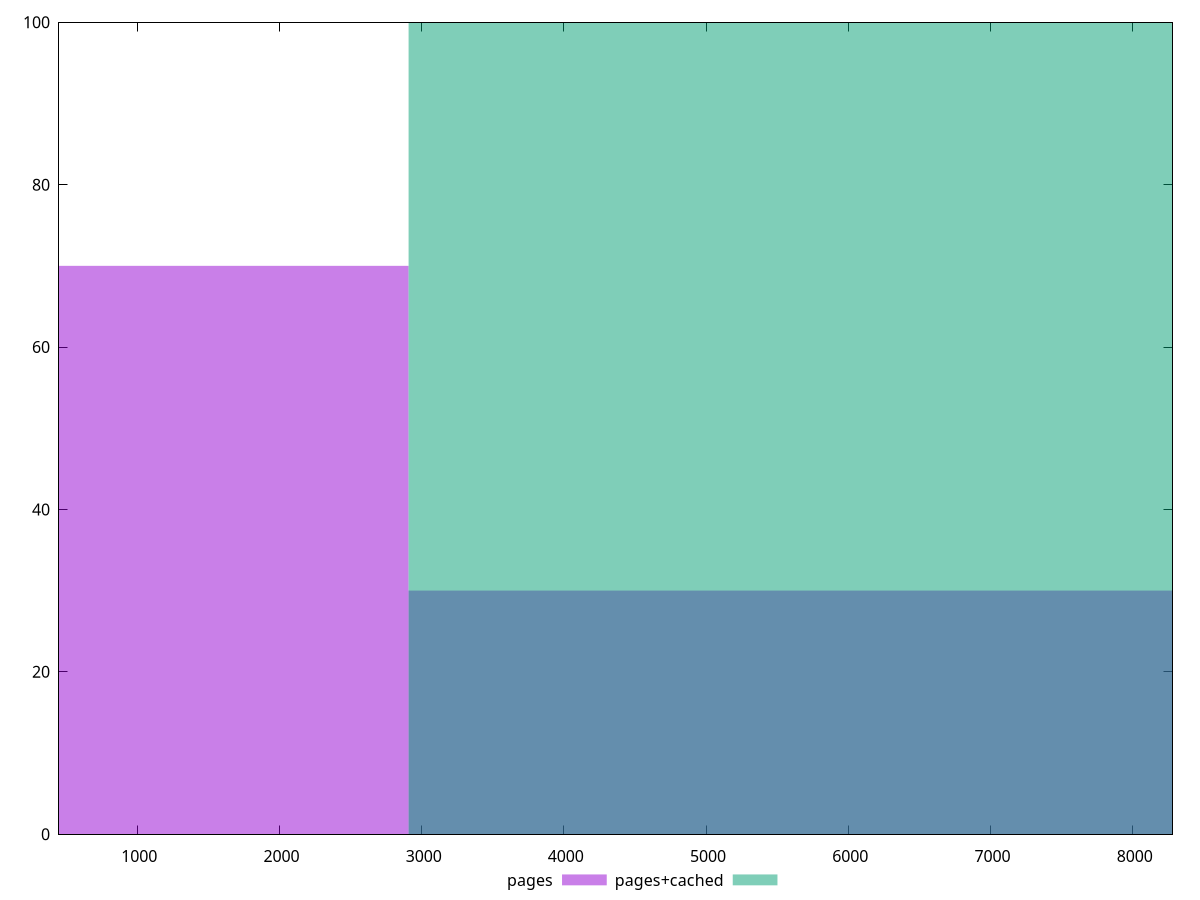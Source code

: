 reset

$pages <<EOF
0 70
5816.595443239964 30
EOF

$pagesCached <<EOF
5816.595443239964 100
EOF

set key outside below
set boxwidth 5816.595443239964
set xrange [450:8280]
set yrange [0:100]
set trange [0:100]
set style fill transparent solid 0.5 noborder
set terminal svg size 640, 500 enhanced background rgb 'white'
set output "reprap/unused-javascript/comparison/histogram/0_vs_1.svg"

plot $pages title "pages" with boxes, \
     $pagesCached title "pages+cached" with boxes

reset
